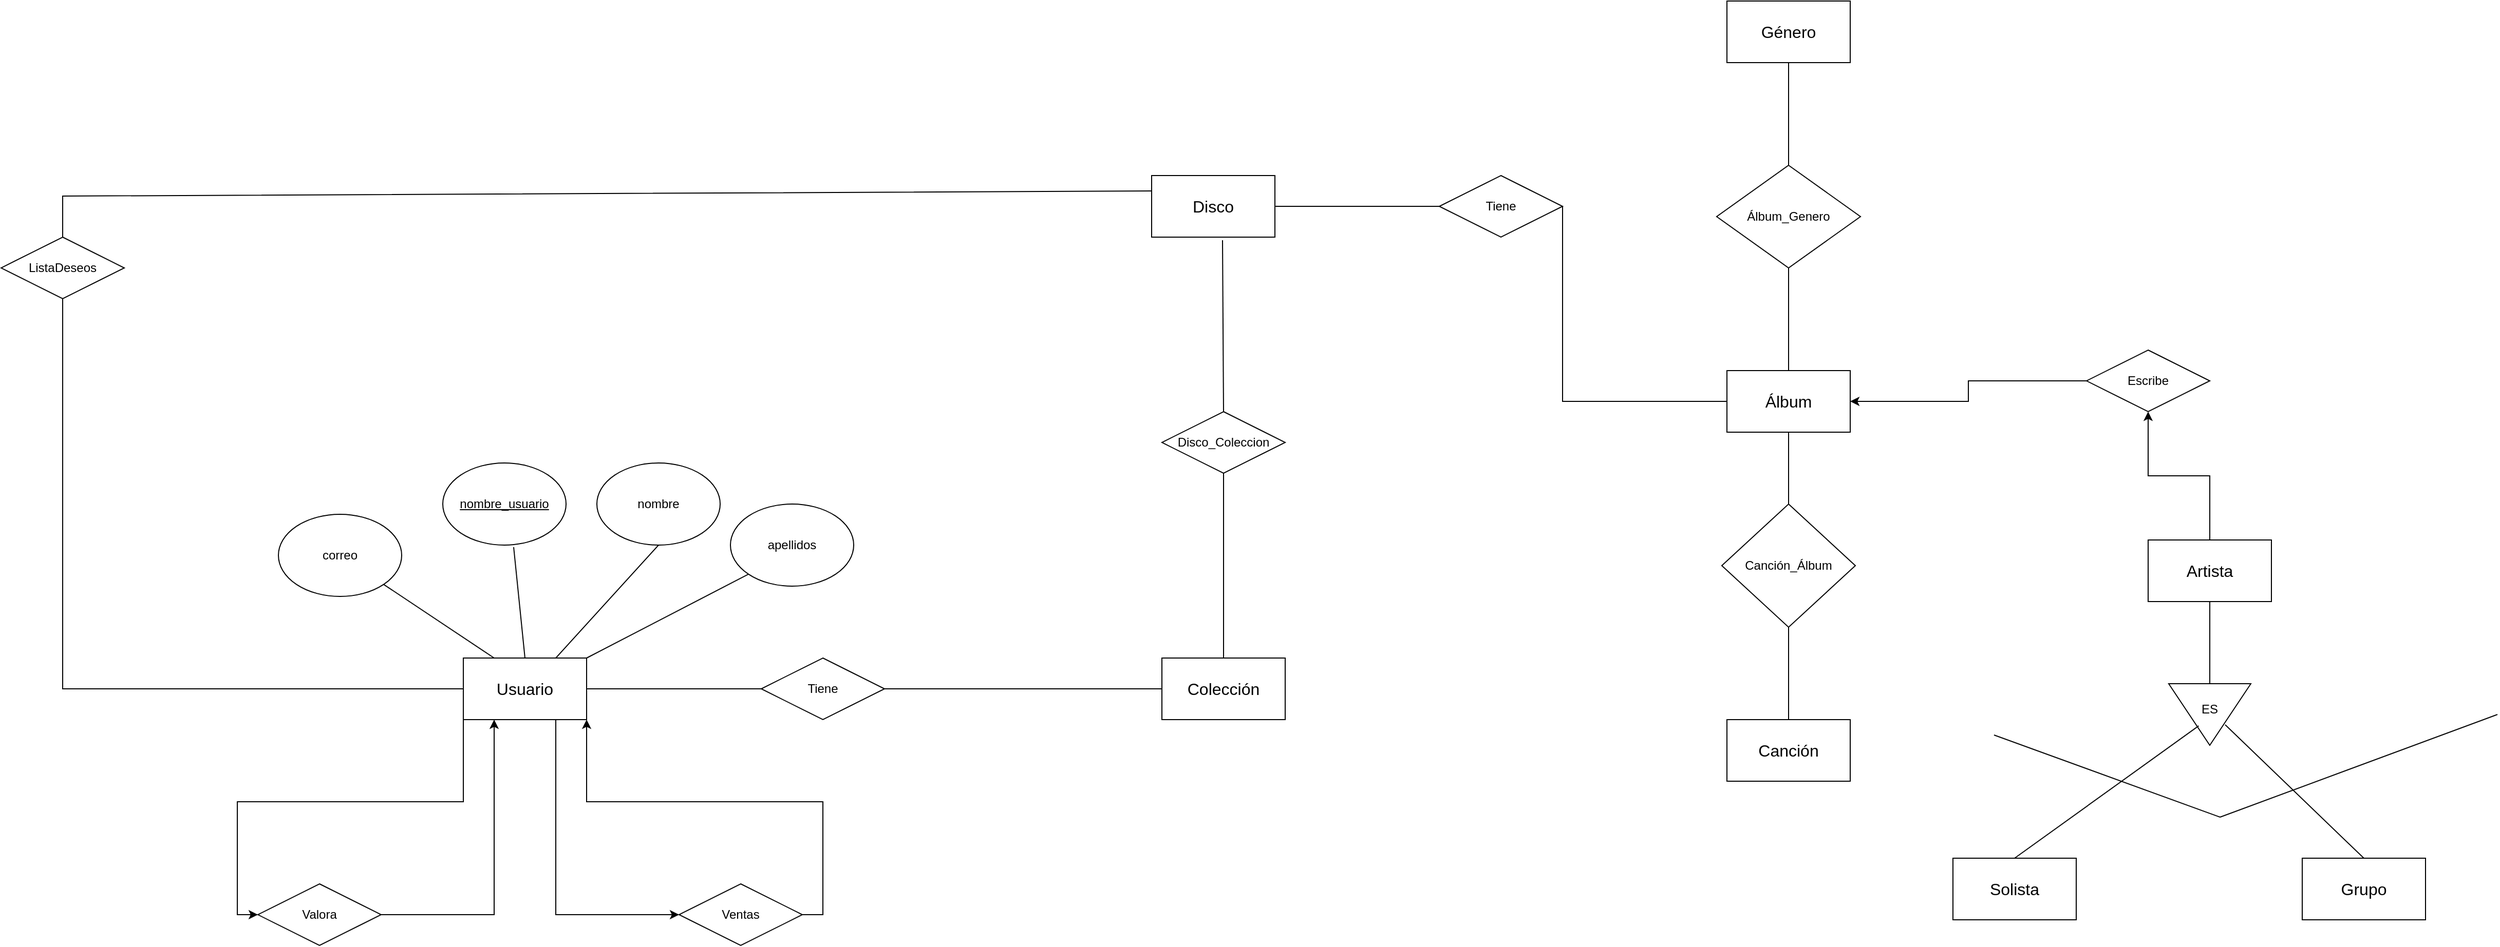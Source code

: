 <mxfile version="24.7.17">
  <diagram id="R2lEEEUBdFMjLlhIrx00" name="Page-1">
    <mxGraphModel dx="3718" dy="2810" grid="1" gridSize="10" guides="1" tooltips="1" connect="1" arrows="1" fold="1" page="1" pageScale="1" pageWidth="850" pageHeight="1100" math="0" shadow="0" extFonts="Permanent Marker^https://fonts.googleapis.com/css?family=Permanent+Marker">
      <root>
        <mxCell id="0" />
        <mxCell id="1" parent="0" />
        <mxCell id="dsP8yIUqofrxwqFrHQ6Y-112" style="edgeStyle=orthogonalEdgeStyle;rounded=0;orthogonalLoop=1;jettySize=auto;html=1;exitX=0;exitY=1;exitDx=0;exitDy=0;entryX=0;entryY=0.5;entryDx=0;entryDy=0;" edge="1" parent="1" source="dsP8yIUqofrxwqFrHQ6Y-1" target="dsP8yIUqofrxwqFrHQ6Y-109">
          <mxGeometry relative="1" as="geometry" />
        </mxCell>
        <mxCell id="dsP8yIUqofrxwqFrHQ6Y-114" style="edgeStyle=orthogonalEdgeStyle;rounded=0;orthogonalLoop=1;jettySize=auto;html=1;exitX=0.75;exitY=1;exitDx=0;exitDy=0;entryX=0;entryY=0.5;entryDx=0;entryDy=0;" edge="1" parent="1" source="dsP8yIUqofrxwqFrHQ6Y-1" target="dsP8yIUqofrxwqFrHQ6Y-108">
          <mxGeometry relative="1" as="geometry" />
        </mxCell>
        <mxCell id="dsP8yIUqofrxwqFrHQ6Y-1" value="Usuario" style="rounded=0;whiteSpace=wrap;html=1;labelBackgroundColor=none;fontSize=16;" vertex="1" parent="1">
          <mxGeometry x="-10" y="-60" width="120" height="60" as="geometry" />
        </mxCell>
        <mxCell id="dsP8yIUqofrxwqFrHQ6Y-2" value="Canción" style="rounded=0;whiteSpace=wrap;html=1;labelBackgroundColor=none;fontSize=16;" vertex="1" parent="1">
          <mxGeometry x="1220" width="120" height="60" as="geometry" />
        </mxCell>
        <mxCell id="dsP8yIUqofrxwqFrHQ6Y-3" value="Álbum" style="rounded=0;whiteSpace=wrap;html=1;labelBackgroundColor=none;fontSize=16;" vertex="1" parent="1">
          <mxGeometry x="1220" y="-340" width="120" height="60" as="geometry" />
        </mxCell>
        <mxCell id="dsP8yIUqofrxwqFrHQ6Y-4" value="Género" style="rounded=0;whiteSpace=wrap;html=1;labelBackgroundColor=none;fontSize=16;" vertex="1" parent="1">
          <mxGeometry x="1220" y="-700" width="120" height="60" as="geometry" />
        </mxCell>
        <mxCell id="dsP8yIUqofrxwqFrHQ6Y-80" style="edgeStyle=orthogonalEdgeStyle;rounded=0;orthogonalLoop=1;jettySize=auto;html=1;entryX=0.5;entryY=1;entryDx=0;entryDy=0;" edge="1" parent="1" source="dsP8yIUqofrxwqFrHQ6Y-7" target="dsP8yIUqofrxwqFrHQ6Y-73">
          <mxGeometry relative="1" as="geometry" />
        </mxCell>
        <mxCell id="dsP8yIUqofrxwqFrHQ6Y-7" value="Artista" style="rounded=0;whiteSpace=wrap;html=1;labelBackgroundColor=none;fontSize=16;" vertex="1" parent="1">
          <mxGeometry x="1630" y="-175" width="120" height="60" as="geometry" />
        </mxCell>
        <mxCell id="dsP8yIUqofrxwqFrHQ6Y-8" value="Grupo" style="rounded=0;whiteSpace=wrap;html=1;labelBackgroundColor=none;fontSize=16;" vertex="1" parent="1">
          <mxGeometry x="1780" y="135" width="120" height="60" as="geometry" />
        </mxCell>
        <mxCell id="dsP8yIUqofrxwqFrHQ6Y-10" value="Disco" style="rounded=0;whiteSpace=wrap;html=1;labelBackgroundColor=none;fontSize=16;" vertex="1" parent="1">
          <mxGeometry x="660" y="-530" width="120" height="60" as="geometry" />
        </mxCell>
        <mxCell id="dsP8yIUqofrxwqFrHQ6Y-11" value="Colección" style="rounded=0;whiteSpace=wrap;html=1;labelBackgroundColor=none;fontSize=16;" vertex="1" parent="1">
          <mxGeometry x="670" y="-60" width="120" height="60" as="geometry" />
        </mxCell>
        <mxCell id="dsP8yIUqofrxwqFrHQ6Y-25" value="correo" style="ellipse;whiteSpace=wrap;html=1;" vertex="1" parent="1">
          <mxGeometry x="-190" y="-200" width="120" height="80" as="geometry" />
        </mxCell>
        <mxCell id="dsP8yIUqofrxwqFrHQ6Y-27" value="apellidos" style="ellipse;whiteSpace=wrap;html=1;" vertex="1" parent="1">
          <mxGeometry x="250" y="-210" width="120" height="80" as="geometry" />
        </mxCell>
        <mxCell id="dsP8yIUqofrxwqFrHQ6Y-28" value="&lt;u&gt;nombre_usuario&lt;/u&gt;" style="ellipse;whiteSpace=wrap;html=1;" vertex="1" parent="1">
          <mxGeometry x="-30" y="-250" width="120" height="80" as="geometry" />
        </mxCell>
        <mxCell id="dsP8yIUqofrxwqFrHQ6Y-29" value="nombre" style="ellipse;whiteSpace=wrap;html=1;" vertex="1" parent="1">
          <mxGeometry x="120" y="-250" width="120" height="80" as="geometry" />
        </mxCell>
        <mxCell id="dsP8yIUqofrxwqFrHQ6Y-34" value="" style="endArrow=none;html=1;rounded=0;exitX=0.75;exitY=0;exitDx=0;exitDy=0;entryX=0.5;entryY=1;entryDx=0;entryDy=0;" edge="1" parent="1" source="dsP8yIUqofrxwqFrHQ6Y-1" target="dsP8yIUqofrxwqFrHQ6Y-29">
          <mxGeometry width="50" height="50" relative="1" as="geometry">
            <mxPoint x="150" y="-180" as="sourcePoint" />
            <mxPoint x="200" y="-230" as="targetPoint" />
          </mxGeometry>
        </mxCell>
        <mxCell id="dsP8yIUqofrxwqFrHQ6Y-36" value="" style="endArrow=none;html=1;rounded=0;exitX=0.5;exitY=0;exitDx=0;exitDy=0;entryX=0.575;entryY=1.025;entryDx=0;entryDy=0;entryPerimeter=0;" edge="1" parent="1" source="dsP8yIUqofrxwqFrHQ6Y-1" target="dsP8yIUqofrxwqFrHQ6Y-28">
          <mxGeometry width="50" height="50" relative="1" as="geometry">
            <mxPoint x="-70" y="-160" as="sourcePoint" />
            <mxPoint x="-20" y="-210" as="targetPoint" />
          </mxGeometry>
        </mxCell>
        <mxCell id="dsP8yIUqofrxwqFrHQ6Y-37" value="" style="endArrow=none;html=1;rounded=0;entryX=1;entryY=0;entryDx=0;entryDy=0;exitX=0;exitY=1;exitDx=0;exitDy=0;" edge="1" parent="1" source="dsP8yIUqofrxwqFrHQ6Y-27" target="dsP8yIUqofrxwqFrHQ6Y-1">
          <mxGeometry width="50" height="50" relative="1" as="geometry">
            <mxPoint x="-120" y="-50" as="sourcePoint" />
            <mxPoint x="-70" y="-100" as="targetPoint" />
          </mxGeometry>
        </mxCell>
        <mxCell id="dsP8yIUqofrxwqFrHQ6Y-38" value="" style="endArrow=none;html=1;rounded=0;entryX=0.25;entryY=0;entryDx=0;entryDy=0;exitX=1;exitY=1;exitDx=0;exitDy=0;" edge="1" parent="1" source="dsP8yIUqofrxwqFrHQ6Y-25" target="dsP8yIUqofrxwqFrHQ6Y-1">
          <mxGeometry width="50" height="50" relative="1" as="geometry">
            <mxPoint x="-60" y="50" as="sourcePoint" />
            <mxPoint x="-10" as="targetPoint" />
          </mxGeometry>
        </mxCell>
        <mxCell id="dsP8yIUqofrxwqFrHQ6Y-42" value="" style="endArrow=none;html=1;rounded=0;entryX=0.5;entryY=1;entryDx=0;entryDy=0;exitX=0.5;exitY=0;exitDx=0;exitDy=0;" edge="1" parent="1" source="dsP8yIUqofrxwqFrHQ6Y-2" target="dsP8yIUqofrxwqFrHQ6Y-46">
          <mxGeometry width="50" height="50" relative="1" as="geometry">
            <mxPoint x="1150" y="150" as="sourcePoint" />
            <mxPoint x="1280" y="-110" as="targetPoint" />
          </mxGeometry>
        </mxCell>
        <mxCell id="dsP8yIUqofrxwqFrHQ6Y-45" value="" style="endArrow=none;html=1;rounded=0;entryX=0.5;entryY=1;entryDx=0;entryDy=0;exitX=0.5;exitY=0;exitDx=0;exitDy=0;" edge="1" parent="1" source="dsP8yIUqofrxwqFrHQ6Y-49" target="dsP8yIUqofrxwqFrHQ6Y-4">
          <mxGeometry width="50" height="50" relative="1" as="geometry">
            <mxPoint x="1440" y="-380" as="sourcePoint" />
            <mxPoint x="1490" y="-430" as="targetPoint" />
          </mxGeometry>
        </mxCell>
        <mxCell id="dsP8yIUqofrxwqFrHQ6Y-46" value="Canción_Álbum" style="rhombus;whiteSpace=wrap;html=1;" vertex="1" parent="1">
          <mxGeometry x="1215" y="-210" width="130" height="120" as="geometry" />
        </mxCell>
        <mxCell id="dsP8yIUqofrxwqFrHQ6Y-49" value="Álbum_Genero" style="rhombus;whiteSpace=wrap;html=1;" vertex="1" parent="1">
          <mxGeometry x="1210" y="-540" width="140" height="100" as="geometry" />
        </mxCell>
        <mxCell id="dsP8yIUqofrxwqFrHQ6Y-51" value="" style="endArrow=none;html=1;rounded=0;entryX=0.5;entryY=1;entryDx=0;entryDy=0;" edge="1" parent="1" source="dsP8yIUqofrxwqFrHQ6Y-3" target="dsP8yIUqofrxwqFrHQ6Y-49">
          <mxGeometry width="50" height="50" relative="1" as="geometry">
            <mxPoint x="1440" y="-320" as="sourcePoint" />
            <mxPoint x="1490" y="-370" as="targetPoint" />
          </mxGeometry>
        </mxCell>
        <mxCell id="dsP8yIUqofrxwqFrHQ6Y-59" value="&lt;font style=&quot;font-size: 16px;&quot;&gt;Solista&lt;/font&gt;" style="rounded=0;whiteSpace=wrap;html=1;" vertex="1" parent="1">
          <mxGeometry x="1440" y="135" width="120" height="60" as="geometry" />
        </mxCell>
        <mxCell id="dsP8yIUqofrxwqFrHQ6Y-63" value="" style="triangle;whiteSpace=wrap;html=1;rotation=90;" vertex="1" parent="1">
          <mxGeometry x="1660" y="-45" width="60" height="80" as="geometry" />
        </mxCell>
        <mxCell id="dsP8yIUqofrxwqFrHQ6Y-64" value="&lt;div&gt;ES&lt;/div&gt;" style="text;html=1;align=center;verticalAlign=middle;whiteSpace=wrap;rounded=0;" vertex="1" parent="1">
          <mxGeometry x="1660" y="-25" width="60" height="30" as="geometry" />
        </mxCell>
        <mxCell id="dsP8yIUqofrxwqFrHQ6Y-66" value="" style="endArrow=none;html=1;rounded=0;exitX=0.5;exitY=1;exitDx=0;exitDy=0;entryX=0;entryY=0.5;entryDx=0;entryDy=0;" edge="1" parent="1" source="dsP8yIUqofrxwqFrHQ6Y-7" target="dsP8yIUqofrxwqFrHQ6Y-63">
          <mxGeometry relative="1" as="geometry">
            <mxPoint x="2090" y="-55" as="sourcePoint" />
            <mxPoint x="2250" y="-55" as="targetPoint" />
          </mxGeometry>
        </mxCell>
        <mxCell id="dsP8yIUqofrxwqFrHQ6Y-67" value="" style="endArrow=none;html=1;rounded=0;exitX=0.75;exitY=1;exitDx=0;exitDy=0;entryX=0.5;entryY=0;entryDx=0;entryDy=0;" edge="1" parent="1" source="dsP8yIUqofrxwqFrHQ6Y-64" target="dsP8yIUqofrxwqFrHQ6Y-8">
          <mxGeometry relative="1" as="geometry">
            <mxPoint x="2090" y="-55" as="sourcePoint" />
            <mxPoint x="2250" y="-55" as="targetPoint" />
          </mxGeometry>
        </mxCell>
        <mxCell id="dsP8yIUqofrxwqFrHQ6Y-68" value="" style="endArrow=none;html=1;rounded=0;exitX=0.32;exitY=1.036;exitDx=0;exitDy=0;exitPerimeter=0;entryX=0.5;entryY=0;entryDx=0;entryDy=0;" edge="1" parent="1" source="dsP8yIUqofrxwqFrHQ6Y-64" target="dsP8yIUqofrxwqFrHQ6Y-59">
          <mxGeometry relative="1" as="geometry">
            <mxPoint x="2090" y="-55" as="sourcePoint" />
            <mxPoint x="2250" y="-55" as="targetPoint" />
          </mxGeometry>
        </mxCell>
        <mxCell id="dsP8yIUqofrxwqFrHQ6Y-70" value="" style="endArrow=none;html=1;rounded=0;" edge="1" parent="1">
          <mxGeometry relative="1" as="geometry">
            <mxPoint x="1700" y="95" as="sourcePoint" />
            <mxPoint x="1970" y="-5" as="targetPoint" />
          </mxGeometry>
        </mxCell>
        <mxCell id="dsP8yIUqofrxwqFrHQ6Y-72" value="" style="endArrow=none;html=1;rounded=0;" edge="1" parent="1">
          <mxGeometry relative="1" as="geometry">
            <mxPoint x="1700" y="95" as="sourcePoint" />
            <mxPoint x="1480" y="15" as="targetPoint" />
          </mxGeometry>
        </mxCell>
        <mxCell id="dsP8yIUqofrxwqFrHQ6Y-81" style="edgeStyle=orthogonalEdgeStyle;rounded=0;orthogonalLoop=1;jettySize=auto;html=1;exitX=0;exitY=0.5;exitDx=0;exitDy=0;entryX=1;entryY=0.5;entryDx=0;entryDy=0;" edge="1" parent="1" source="dsP8yIUqofrxwqFrHQ6Y-73" target="dsP8yIUqofrxwqFrHQ6Y-3">
          <mxGeometry relative="1" as="geometry" />
        </mxCell>
        <mxCell id="dsP8yIUqofrxwqFrHQ6Y-73" value="Escribe" style="shape=rhombus;perimeter=rhombusPerimeter;whiteSpace=wrap;html=1;align=center;" vertex="1" parent="1">
          <mxGeometry x="1570" y="-360" width="120" height="60" as="geometry" />
        </mxCell>
        <mxCell id="dsP8yIUqofrxwqFrHQ6Y-82" value="Tiene" style="shape=rhombus;perimeter=rhombusPerimeter;whiteSpace=wrap;html=1;align=center;" vertex="1" parent="1">
          <mxGeometry x="940" y="-530" width="120" height="60" as="geometry" />
        </mxCell>
        <mxCell id="dsP8yIUqofrxwqFrHQ6Y-88" value="" style="endArrow=none;html=1;rounded=0;entryX=0.5;entryY=1;entryDx=0;entryDy=0;" edge="1" parent="1" target="dsP8yIUqofrxwqFrHQ6Y-3">
          <mxGeometry relative="1" as="geometry">
            <mxPoint x="1280" y="-210" as="sourcePoint" />
            <mxPoint x="1440" y="-210" as="targetPoint" />
          </mxGeometry>
        </mxCell>
        <mxCell id="dsP8yIUqofrxwqFrHQ6Y-89" value="" style="endArrow=none;html=1;rounded=0;entryX=0;entryY=0.5;entryDx=0;entryDy=0;exitX=1;exitY=0.5;exitDx=0;exitDy=0;" edge="1" parent="1" source="dsP8yIUqofrxwqFrHQ6Y-10" target="dsP8yIUqofrxwqFrHQ6Y-82">
          <mxGeometry relative="1" as="geometry">
            <mxPoint x="690" y="-420" as="sourcePoint" />
            <mxPoint x="760" y="-420" as="targetPoint" />
          </mxGeometry>
        </mxCell>
        <mxCell id="dsP8yIUqofrxwqFrHQ6Y-90" value="" style="endArrow=none;html=1;rounded=0;entryX=0;entryY=0.5;entryDx=0;entryDy=0;exitX=1;exitY=0.5;exitDx=0;exitDy=0;" edge="1" parent="1" source="dsP8yIUqofrxwqFrHQ6Y-82" target="dsP8yIUqofrxwqFrHQ6Y-3">
          <mxGeometry relative="1" as="geometry">
            <mxPoint x="780" y="-550" as="sourcePoint" />
            <mxPoint x="870" y="-550" as="targetPoint" />
            <Array as="points">
              <mxPoint x="1060" y="-310" />
            </Array>
          </mxGeometry>
        </mxCell>
        <mxCell id="dsP8yIUqofrxwqFrHQ6Y-91" value="Disco_Coleccion" style="shape=rhombus;perimeter=rhombusPerimeter;whiteSpace=wrap;html=1;align=center;" vertex="1" parent="1">
          <mxGeometry x="670" y="-300" width="120" height="60" as="geometry" />
        </mxCell>
        <mxCell id="dsP8yIUqofrxwqFrHQ6Y-92" value="" style="endArrow=none;html=1;rounded=0;entryX=0.5;entryY=1;entryDx=0;entryDy=0;exitX=0.5;exitY=0;exitDx=0;exitDy=0;" edge="1" parent="1" source="dsP8yIUqofrxwqFrHQ6Y-11" target="dsP8yIUqofrxwqFrHQ6Y-91">
          <mxGeometry relative="1" as="geometry">
            <mxPoint x="630" y="-50" as="sourcePoint" />
            <mxPoint x="790" y="-50" as="targetPoint" />
          </mxGeometry>
        </mxCell>
        <mxCell id="dsP8yIUqofrxwqFrHQ6Y-93" value="" style="endArrow=none;html=1;rounded=0;entryX=0.5;entryY=0;entryDx=0;entryDy=0;exitX=0.575;exitY=1.05;exitDx=0;exitDy=0;exitPerimeter=0;" edge="1" parent="1" source="dsP8yIUqofrxwqFrHQ6Y-10" target="dsP8yIUqofrxwqFrHQ6Y-91">
          <mxGeometry relative="1" as="geometry">
            <mxPoint x="650" y="-40" as="sourcePoint" />
            <mxPoint x="650" y="-160" as="targetPoint" />
          </mxGeometry>
        </mxCell>
        <mxCell id="dsP8yIUqofrxwqFrHQ6Y-96" value="Tiene" style="shape=rhombus;perimeter=rhombusPerimeter;whiteSpace=wrap;html=1;align=center;" vertex="1" parent="1">
          <mxGeometry x="280" y="-60" width="120" height="60" as="geometry" />
        </mxCell>
        <mxCell id="dsP8yIUqofrxwqFrHQ6Y-97" value="" style="endArrow=none;html=1;rounded=0;entryX=0;entryY=0.5;entryDx=0;entryDy=0;exitX=1;exitY=0.5;exitDx=0;exitDy=0;" edge="1" parent="1" source="dsP8yIUqofrxwqFrHQ6Y-1" target="dsP8yIUqofrxwqFrHQ6Y-96">
          <mxGeometry relative="1" as="geometry">
            <mxPoint x="110" y="-30" as="sourcePoint" />
            <mxPoint x="270" y="-30" as="targetPoint" />
          </mxGeometry>
        </mxCell>
        <mxCell id="dsP8yIUqofrxwqFrHQ6Y-98" value="" style="endArrow=none;html=1;rounded=0;exitX=1;exitY=0.5;exitDx=0;exitDy=0;entryX=0;entryY=0.5;entryDx=0;entryDy=0;" edge="1" parent="1" source="dsP8yIUqofrxwqFrHQ6Y-96" target="dsP8yIUqofrxwqFrHQ6Y-11">
          <mxGeometry relative="1" as="geometry">
            <mxPoint x="400" y="20" as="sourcePoint" />
            <mxPoint x="560" y="20" as="targetPoint" />
          </mxGeometry>
        </mxCell>
        <mxCell id="dsP8yIUqofrxwqFrHQ6Y-101" value="ListaDeseos" style="shape=rhombus;perimeter=rhombusPerimeter;whiteSpace=wrap;html=1;align=center;" vertex="1" parent="1">
          <mxGeometry x="-460" y="-470" width="120" height="60" as="geometry" />
        </mxCell>
        <mxCell id="dsP8yIUqofrxwqFrHQ6Y-104" value="" style="endArrow=none;html=1;rounded=0;exitX=0.5;exitY=0;exitDx=0;exitDy=0;entryX=0;entryY=0.25;entryDx=0;entryDy=0;" edge="1" parent="1" source="dsP8yIUqofrxwqFrHQ6Y-101" target="dsP8yIUqofrxwqFrHQ6Y-10">
          <mxGeometry relative="1" as="geometry">
            <mxPoint x="-390" y="-110" as="sourcePoint" />
            <mxPoint x="-230" y="-110" as="targetPoint" />
            <Array as="points">
              <mxPoint x="-400" y="-510" />
            </Array>
          </mxGeometry>
        </mxCell>
        <mxCell id="dsP8yIUqofrxwqFrHQ6Y-106" value="" style="endArrow=none;html=1;rounded=0;exitX=0.5;exitY=1;exitDx=0;exitDy=0;entryX=0;entryY=0.5;entryDx=0;entryDy=0;" edge="1" parent="1" source="dsP8yIUqofrxwqFrHQ6Y-101" target="dsP8yIUqofrxwqFrHQ6Y-1">
          <mxGeometry relative="1" as="geometry">
            <mxPoint x="-230" y="40" as="sourcePoint" />
            <mxPoint x="-70" y="40" as="targetPoint" />
            <Array as="points">
              <mxPoint x="-400" y="-30" />
            </Array>
          </mxGeometry>
        </mxCell>
        <mxCell id="dsP8yIUqofrxwqFrHQ6Y-115" style="edgeStyle=orthogonalEdgeStyle;rounded=0;orthogonalLoop=1;jettySize=auto;html=1;exitX=1;exitY=0.5;exitDx=0;exitDy=0;entryX=1;entryY=1;entryDx=0;entryDy=0;" edge="1" parent="1" source="dsP8yIUqofrxwqFrHQ6Y-108" target="dsP8yIUqofrxwqFrHQ6Y-1">
          <mxGeometry relative="1" as="geometry" />
        </mxCell>
        <mxCell id="dsP8yIUqofrxwqFrHQ6Y-108" value="Ventas" style="shape=rhombus;perimeter=rhombusPerimeter;whiteSpace=wrap;html=1;align=center;" vertex="1" parent="1">
          <mxGeometry x="200" y="160" width="120" height="60" as="geometry" />
        </mxCell>
        <mxCell id="dsP8yIUqofrxwqFrHQ6Y-113" style="edgeStyle=orthogonalEdgeStyle;rounded=0;orthogonalLoop=1;jettySize=auto;html=1;exitX=1;exitY=0.5;exitDx=0;exitDy=0;entryX=0.25;entryY=1;entryDx=0;entryDy=0;" edge="1" parent="1" source="dsP8yIUqofrxwqFrHQ6Y-109" target="dsP8yIUqofrxwqFrHQ6Y-1">
          <mxGeometry relative="1" as="geometry" />
        </mxCell>
        <mxCell id="dsP8yIUqofrxwqFrHQ6Y-109" value="Valora" style="shape=rhombus;perimeter=rhombusPerimeter;whiteSpace=wrap;html=1;align=center;" vertex="1" parent="1">
          <mxGeometry x="-210" y="160" width="120" height="60" as="geometry" />
        </mxCell>
      </root>
    </mxGraphModel>
  </diagram>
</mxfile>
